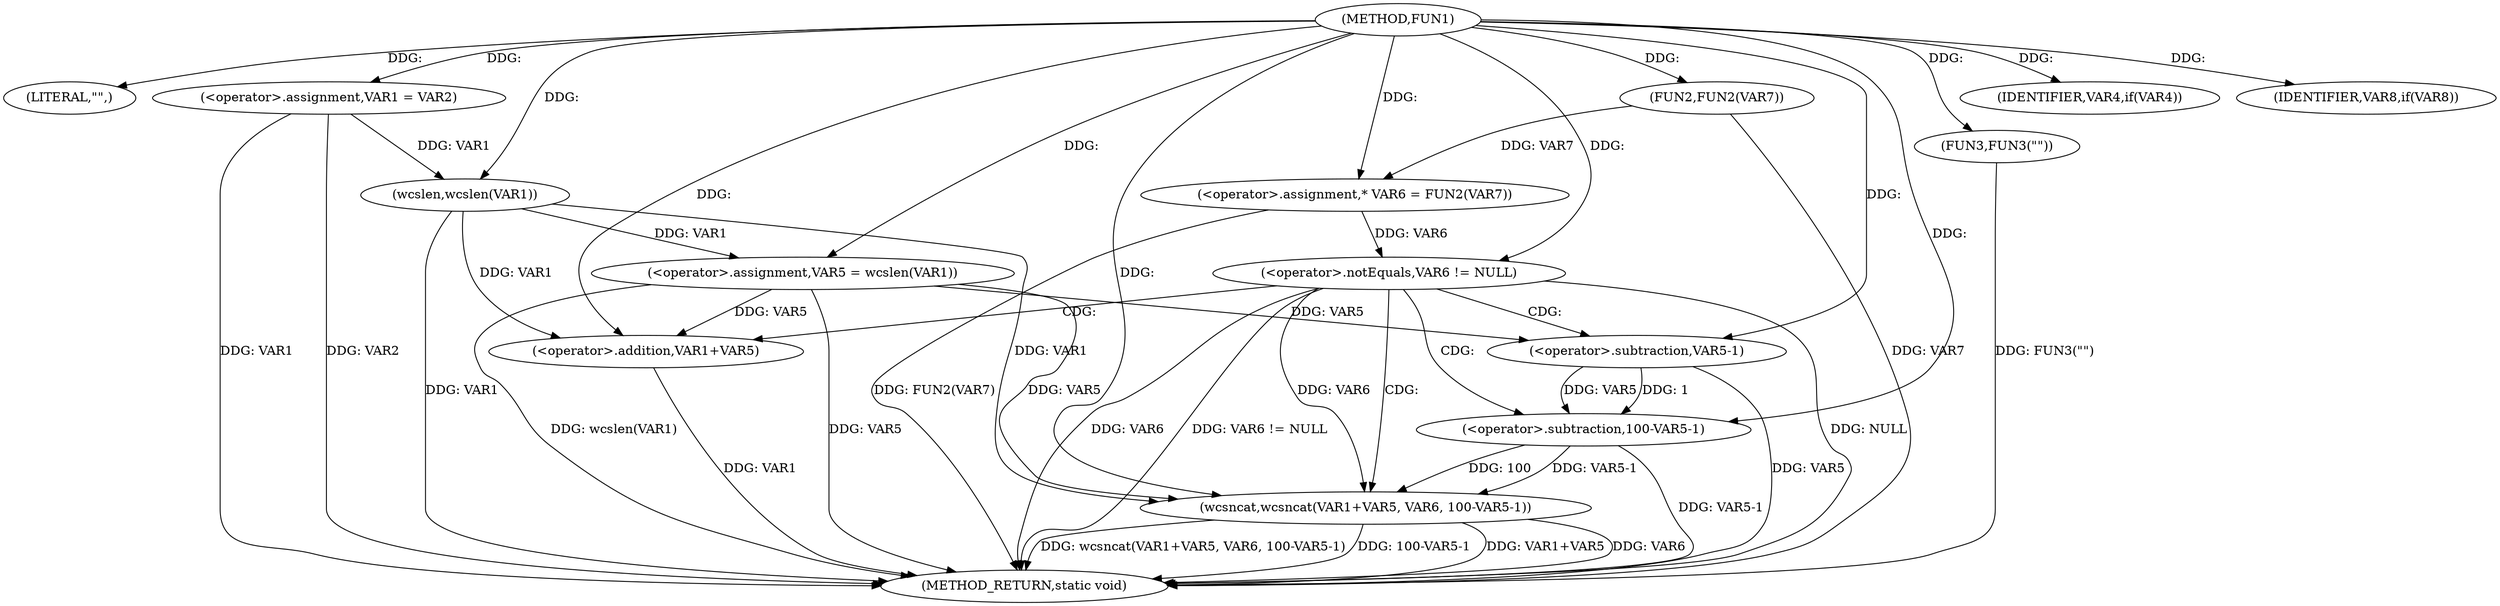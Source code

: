 digraph FUN1 {  
"1000100" [label = "(METHOD,FUN1)" ]
"1000143" [label = "(METHOD_RETURN,static void)" ]
"1000103" [label = "(LITERAL,\"\",)" ]
"1000104" [label = "(<operator>.assignment,VAR1 = VAR2)" ]
"1000108" [label = "(IDENTIFIER,VAR4,if(VAR4))" ]
"1000112" [label = "(<operator>.assignment,VAR5 = wcslen(VAR1))" ]
"1000114" [label = "(wcslen,wcslen(VAR1))" ]
"1000117" [label = "(<operator>.assignment,* VAR6 = FUN2(VAR7))" ]
"1000119" [label = "(FUN2,FUN2(VAR7))" ]
"1000122" [label = "(<operator>.notEquals,VAR6 != NULL)" ]
"1000126" [label = "(wcsncat,wcsncat(VAR1+VAR5, VAR6, 100-VAR5-1))" ]
"1000127" [label = "(<operator>.addition,VAR1+VAR5)" ]
"1000131" [label = "(<operator>.subtraction,100-VAR5-1)" ]
"1000133" [label = "(<operator>.subtraction,VAR5-1)" ]
"1000137" [label = "(IDENTIFIER,VAR8,if(VAR8))" ]
"1000139" [label = "(FUN3,FUN3(\"\"))" ]
  "1000104" -> "1000143"  [ label = "DDG: VAR1"] 
  "1000112" -> "1000143"  [ label = "DDG: wcslen(VAR1)"] 
  "1000133" -> "1000143"  [ label = "DDG: VAR5"] 
  "1000114" -> "1000143"  [ label = "DDG: VAR1"] 
  "1000126" -> "1000143"  [ label = "DDG: VAR1+VAR5"] 
  "1000122" -> "1000143"  [ label = "DDG: VAR6 != NULL"] 
  "1000127" -> "1000143"  [ label = "DDG: VAR1"] 
  "1000117" -> "1000143"  [ label = "DDG: FUN2(VAR7)"] 
  "1000104" -> "1000143"  [ label = "DDG: VAR2"] 
  "1000126" -> "1000143"  [ label = "DDG: VAR6"] 
  "1000126" -> "1000143"  [ label = "DDG: wcsncat(VAR1+VAR5, VAR6, 100-VAR5-1)"] 
  "1000122" -> "1000143"  [ label = "DDG: VAR6"] 
  "1000139" -> "1000143"  [ label = "DDG: FUN3(\"\")"] 
  "1000131" -> "1000143"  [ label = "DDG: VAR5-1"] 
  "1000112" -> "1000143"  [ label = "DDG: VAR5"] 
  "1000119" -> "1000143"  [ label = "DDG: VAR7"] 
  "1000126" -> "1000143"  [ label = "DDG: 100-VAR5-1"] 
  "1000122" -> "1000143"  [ label = "DDG: NULL"] 
  "1000100" -> "1000103"  [ label = "DDG: "] 
  "1000100" -> "1000104"  [ label = "DDG: "] 
  "1000100" -> "1000108"  [ label = "DDG: "] 
  "1000114" -> "1000112"  [ label = "DDG: VAR1"] 
  "1000100" -> "1000112"  [ label = "DDG: "] 
  "1000104" -> "1000114"  [ label = "DDG: VAR1"] 
  "1000100" -> "1000114"  [ label = "DDG: "] 
  "1000119" -> "1000117"  [ label = "DDG: VAR7"] 
  "1000100" -> "1000117"  [ label = "DDG: "] 
  "1000100" -> "1000119"  [ label = "DDG: "] 
  "1000117" -> "1000122"  [ label = "DDG: VAR6"] 
  "1000100" -> "1000122"  [ label = "DDG: "] 
  "1000114" -> "1000126"  [ label = "DDG: VAR1"] 
  "1000100" -> "1000126"  [ label = "DDG: "] 
  "1000112" -> "1000126"  [ label = "DDG: VAR5"] 
  "1000114" -> "1000127"  [ label = "DDG: VAR1"] 
  "1000100" -> "1000127"  [ label = "DDG: "] 
  "1000112" -> "1000127"  [ label = "DDG: VAR5"] 
  "1000122" -> "1000126"  [ label = "DDG: VAR6"] 
  "1000131" -> "1000126"  [ label = "DDG: 100"] 
  "1000131" -> "1000126"  [ label = "DDG: VAR5-1"] 
  "1000100" -> "1000131"  [ label = "DDG: "] 
  "1000133" -> "1000131"  [ label = "DDG: VAR5"] 
  "1000133" -> "1000131"  [ label = "DDG: 1"] 
  "1000100" -> "1000133"  [ label = "DDG: "] 
  "1000112" -> "1000133"  [ label = "DDG: VAR5"] 
  "1000100" -> "1000137"  [ label = "DDG: "] 
  "1000100" -> "1000139"  [ label = "DDG: "] 
  "1000122" -> "1000131"  [ label = "CDG: "] 
  "1000122" -> "1000133"  [ label = "CDG: "] 
  "1000122" -> "1000127"  [ label = "CDG: "] 
  "1000122" -> "1000126"  [ label = "CDG: "] 
}
